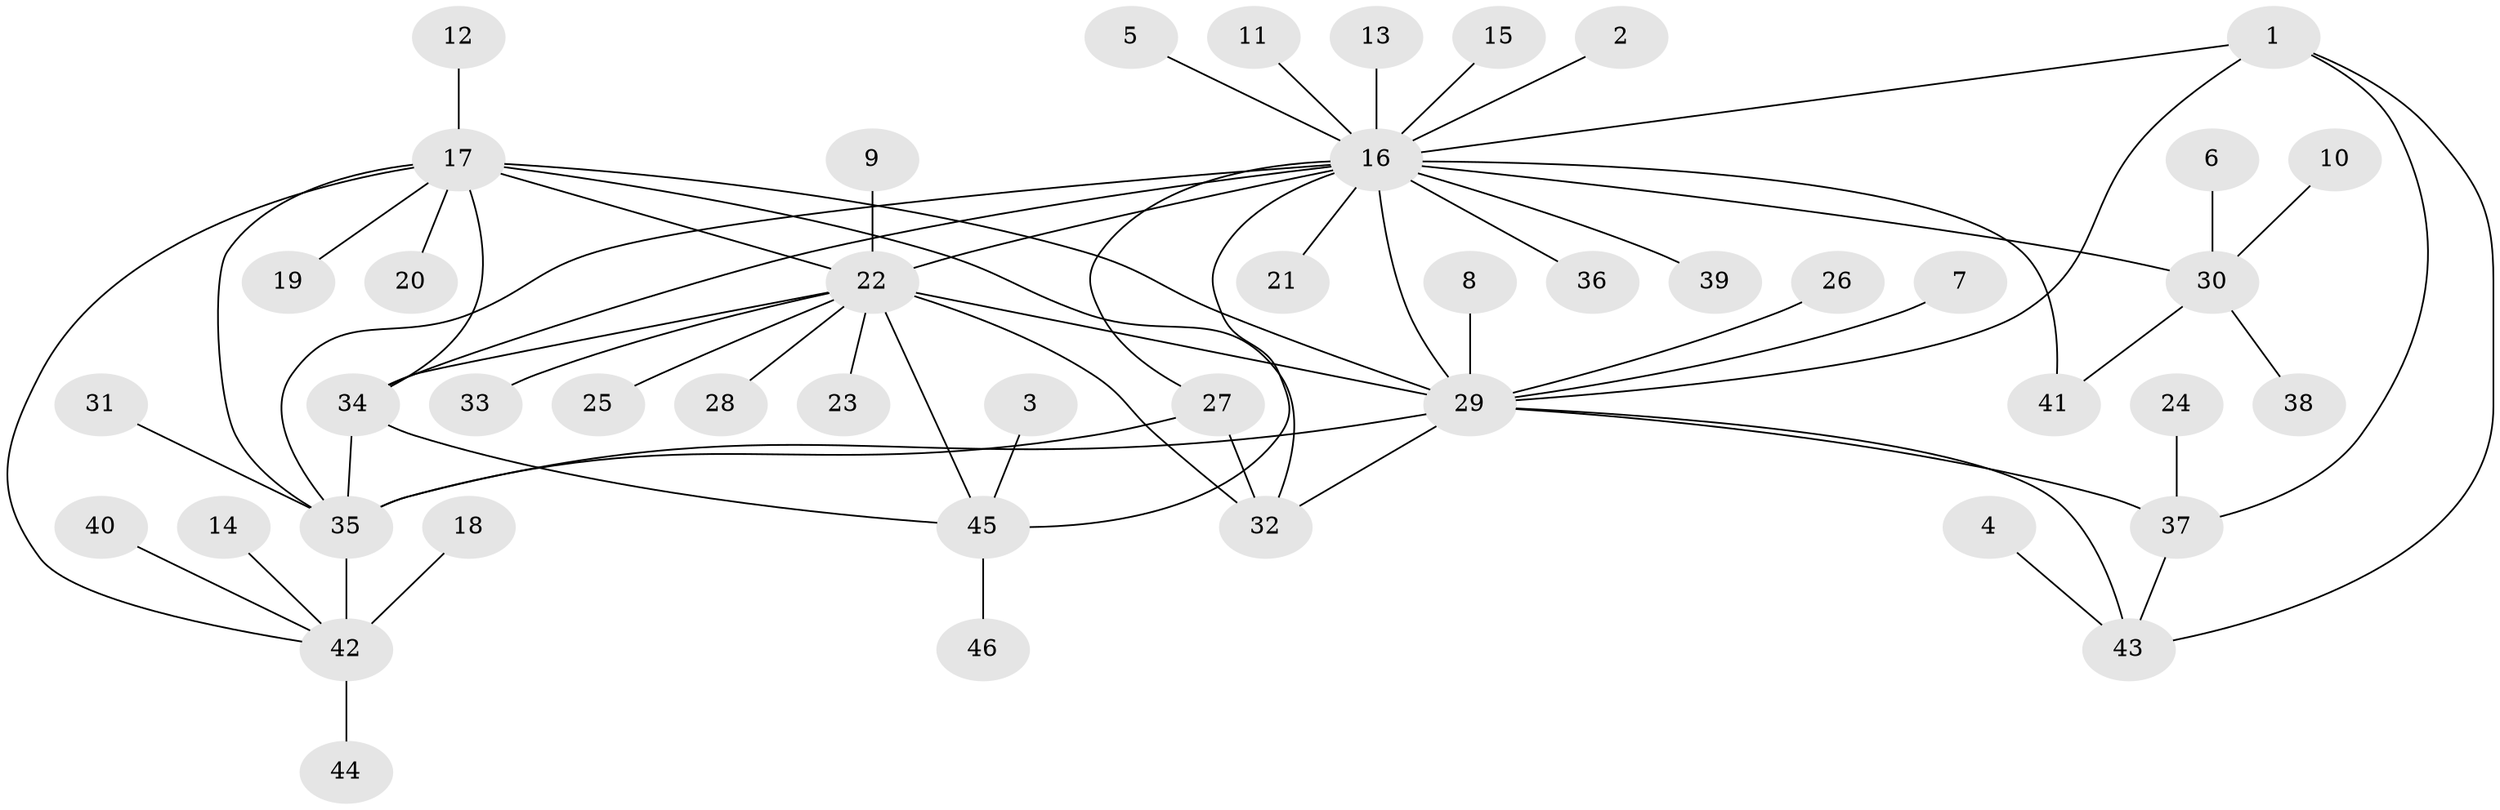 // original degree distribution, {7: 0.0449438202247191, 3: 0.06741573033707865, 11: 0.02247191011235955, 5: 0.033707865168539325, 6: 0.056179775280898875, 8: 0.02247191011235955, 4: 0.02247191011235955, 10: 0.011235955056179775, 13: 0.011235955056179775, 1: 0.5842696629213483, 2: 0.12359550561797752}
// Generated by graph-tools (version 1.1) at 2025/50/03/09/25 03:50:37]
// undirected, 46 vertices, 64 edges
graph export_dot {
graph [start="1"]
  node [color=gray90,style=filled];
  1;
  2;
  3;
  4;
  5;
  6;
  7;
  8;
  9;
  10;
  11;
  12;
  13;
  14;
  15;
  16;
  17;
  18;
  19;
  20;
  21;
  22;
  23;
  24;
  25;
  26;
  27;
  28;
  29;
  30;
  31;
  32;
  33;
  34;
  35;
  36;
  37;
  38;
  39;
  40;
  41;
  42;
  43;
  44;
  45;
  46;
  1 -- 16 [weight=1.0];
  1 -- 29 [weight=1.0];
  1 -- 37 [weight=1.0];
  1 -- 43 [weight=1.0];
  2 -- 16 [weight=1.0];
  3 -- 45 [weight=1.0];
  4 -- 43 [weight=1.0];
  5 -- 16 [weight=1.0];
  6 -- 30 [weight=1.0];
  7 -- 29 [weight=1.0];
  8 -- 29 [weight=1.0];
  9 -- 22 [weight=1.0];
  10 -- 30 [weight=1.0];
  11 -- 16 [weight=1.0];
  12 -- 17 [weight=1.0];
  13 -- 16 [weight=1.0];
  14 -- 42 [weight=1.0];
  15 -- 16 [weight=1.0];
  16 -- 21 [weight=1.0];
  16 -- 22 [weight=2.0];
  16 -- 27 [weight=1.0];
  16 -- 29 [weight=1.0];
  16 -- 30 [weight=2.0];
  16 -- 34 [weight=1.0];
  16 -- 35 [weight=1.0];
  16 -- 36 [weight=1.0];
  16 -- 39 [weight=1.0];
  16 -- 41 [weight=2.0];
  16 -- 45 [weight=1.0];
  17 -- 19 [weight=1.0];
  17 -- 20 [weight=1.0];
  17 -- 22 [weight=1.0];
  17 -- 29 [weight=1.0];
  17 -- 32 [weight=1.0];
  17 -- 34 [weight=1.0];
  17 -- 35 [weight=1.0];
  17 -- 42 [weight=1.0];
  18 -- 42 [weight=1.0];
  22 -- 23 [weight=1.0];
  22 -- 25 [weight=1.0];
  22 -- 28 [weight=1.0];
  22 -- 29 [weight=2.0];
  22 -- 32 [weight=1.0];
  22 -- 33 [weight=1.0];
  22 -- 34 [weight=1.0];
  22 -- 45 [weight=1.0];
  24 -- 37 [weight=1.0];
  26 -- 29 [weight=1.0];
  27 -- 32 [weight=1.0];
  27 -- 35 [weight=1.0];
  29 -- 32 [weight=1.0];
  29 -- 35 [weight=1.0];
  29 -- 37 [weight=1.0];
  29 -- 43 [weight=1.0];
  30 -- 38 [weight=1.0];
  30 -- 41 [weight=2.0];
  31 -- 35 [weight=1.0];
  34 -- 35 [weight=1.0];
  34 -- 45 [weight=1.0];
  35 -- 42 [weight=3.0];
  37 -- 43 [weight=1.0];
  40 -- 42 [weight=1.0];
  42 -- 44 [weight=1.0];
  45 -- 46 [weight=1.0];
}
